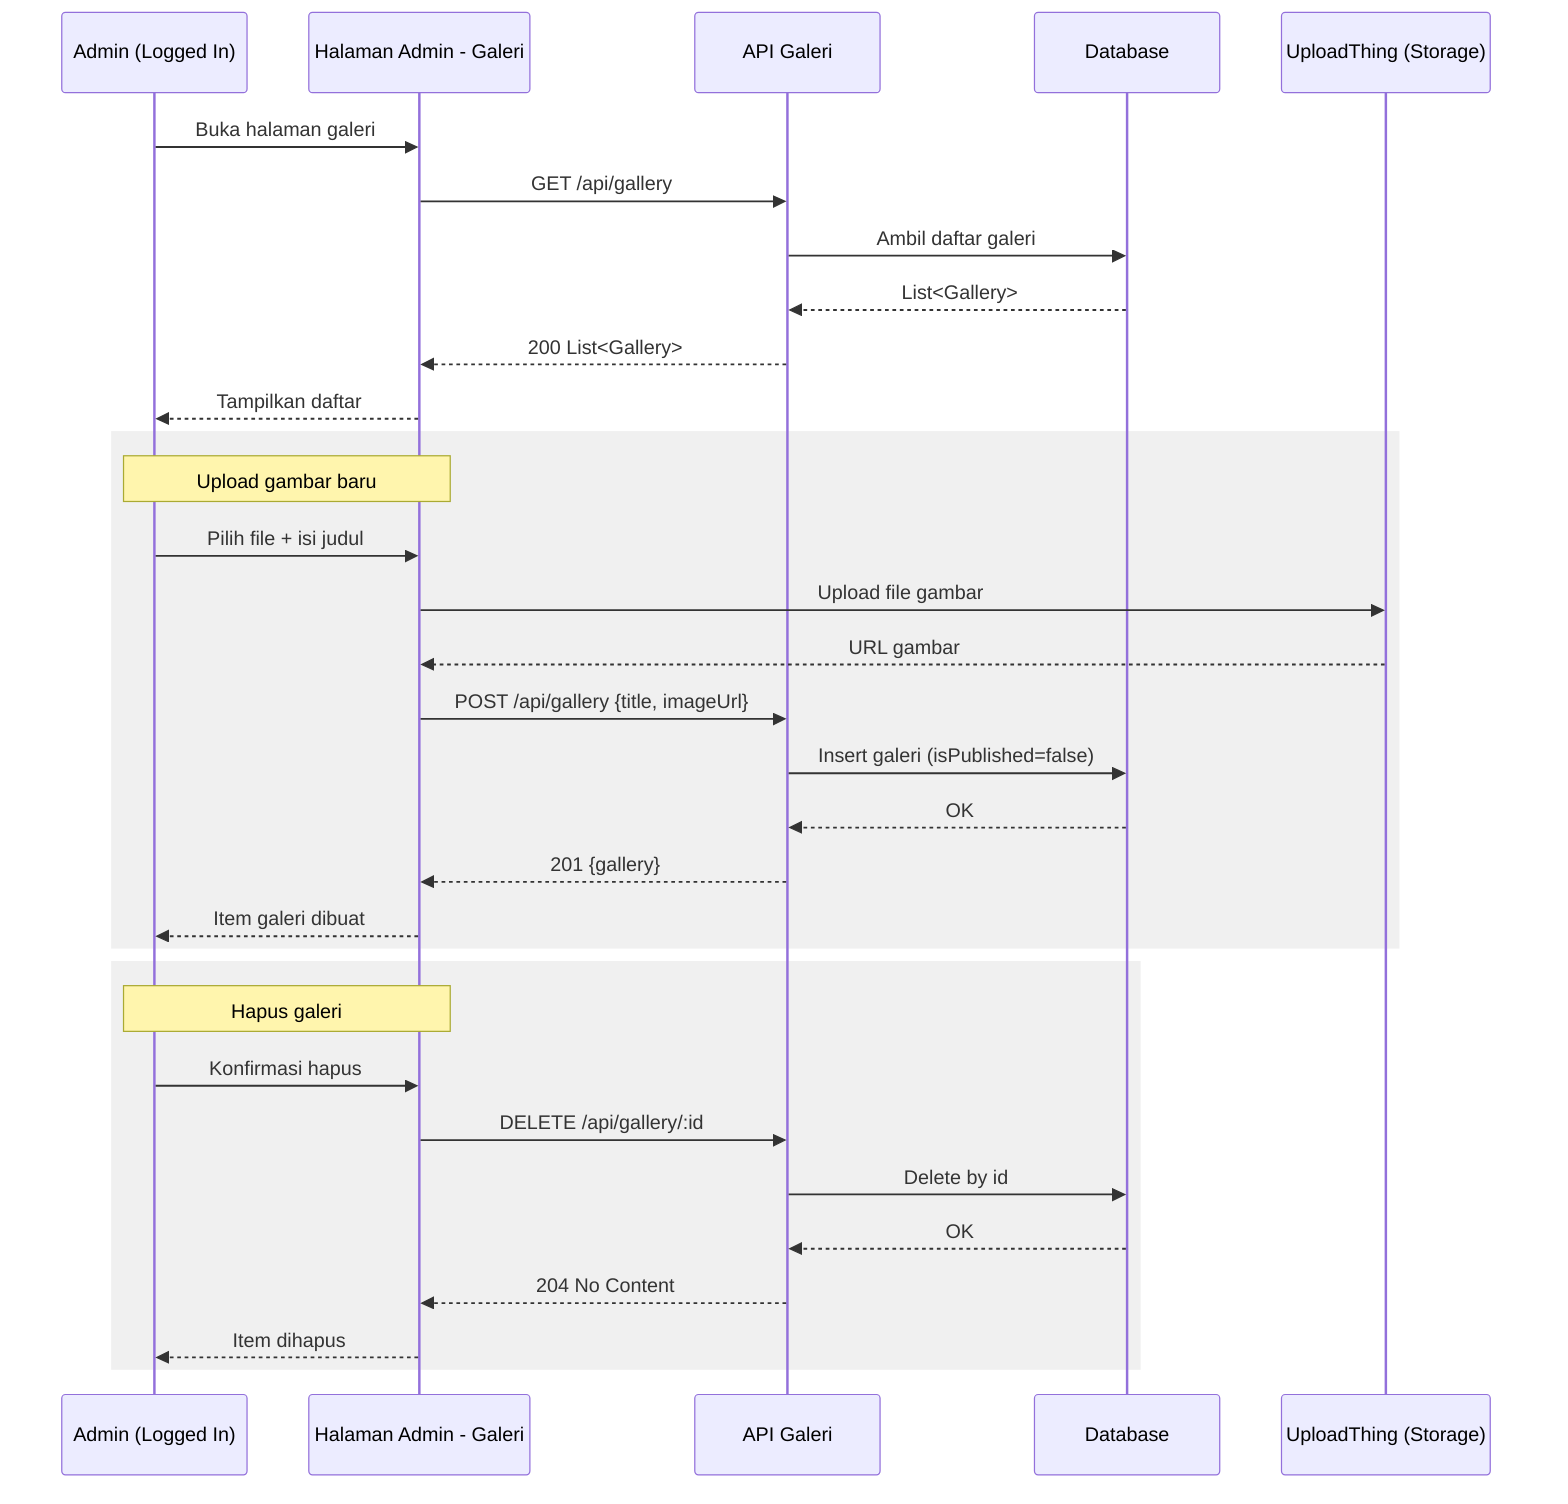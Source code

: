 sequenceDiagram
  participant A as Admin (Logged In)
  participant UI as Halaman Admin - Galeri
  participant API as API Galeri
  participant DB as Database
  participant UTH as UploadThing (Storage)

  A->>UI: Buka halaman galeri
  UI->>API: GET /api/gallery
  API->>DB: Ambil daftar galeri
  DB-->>API: List<Gallery>
  API-->>UI: 200 List<Gallery>
  UI-->>A: Tampilkan daftar

  rect rgb(240,240,240)
    note over A,UI: Upload gambar baru
    A->>UI: Pilih file + isi judul
    UI->>UTH: Upload file gambar
    UTH-->>UI: URL gambar
    UI->>API: POST /api/gallery {title, imageUrl}
    API->>DB: Insert galeri (isPublished=false)
    DB-->>API: OK
    API-->>UI: 201 {gallery}
    UI-->>A: Item galeri dibuat
  end

  rect rgb(240,240,240)
    note over A,UI: Hapus galeri
    A->>UI: Konfirmasi hapus
    UI->>API: DELETE /api/gallery/:id
    API->>DB: Delete by id
    DB-->>API: OK
    API-->>UI: 204 No Content
    UI-->>A: Item dihapus
  end
